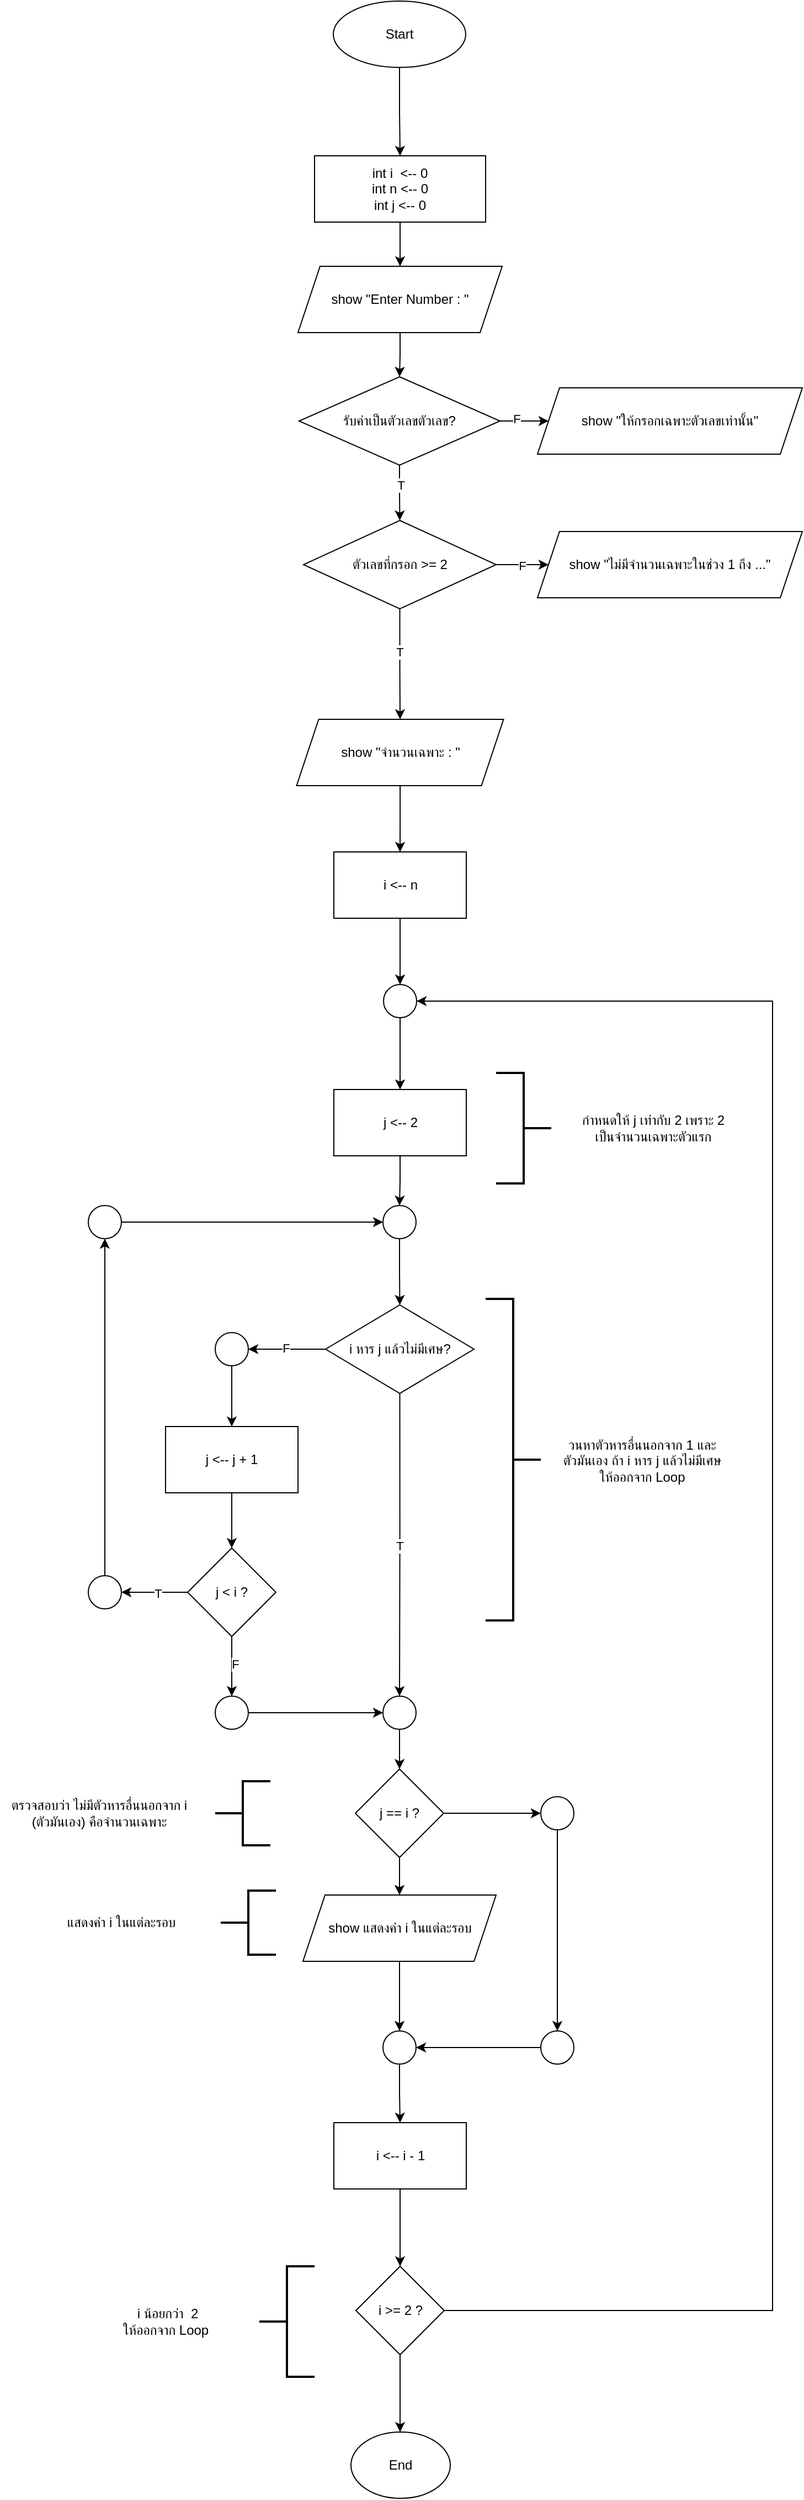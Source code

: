 <mxfile version="28.1.2">
  <diagram name="Page-1" id="lLhAy3V9YeZeUWqmXz8O">
    <mxGraphModel dx="4300" dy="2610" grid="1" gridSize="10" guides="1" tooltips="1" connect="1" arrows="1" fold="1" page="1" pageScale="1" pageWidth="850" pageHeight="1100" math="0" shadow="0">
      <root>
        <mxCell id="0" />
        <mxCell id="1" parent="0" />
        <mxCell id="26erQ_Vt4P8bGItdYbQo-84" value="" style="edgeStyle=orthogonalEdgeStyle;rounded=0;orthogonalLoop=1;jettySize=auto;html=1;" edge="1" parent="1" source="26erQ_Vt4P8bGItdYbQo-85" target="26erQ_Vt4P8bGItdYbQo-87">
          <mxGeometry relative="1" as="geometry" />
        </mxCell>
        <mxCell id="26erQ_Vt4P8bGItdYbQo-85" value="Start" style="ellipse;whiteSpace=wrap;html=1;" vertex="1" parent="1">
          <mxGeometry x="352" y="20" width="120" height="60" as="geometry" />
        </mxCell>
        <mxCell id="26erQ_Vt4P8bGItdYbQo-86" style="edgeStyle=orthogonalEdgeStyle;rounded=0;orthogonalLoop=1;jettySize=auto;html=1;exitX=0.5;exitY=1;exitDx=0;exitDy=0;entryX=0.5;entryY=0;entryDx=0;entryDy=0;" edge="1" parent="1" source="26erQ_Vt4P8bGItdYbQo-87" target="26erQ_Vt4P8bGItdYbQo-89">
          <mxGeometry relative="1" as="geometry" />
        </mxCell>
        <mxCell id="26erQ_Vt4P8bGItdYbQo-87" value="int i&amp;nbsp; &amp;lt;-- 0&lt;div&gt;&lt;span style=&quot;background-color: transparent; color: light-dark(rgb(0, 0, 0), rgb(255, 255, 255));&quot;&gt;int n &amp;lt;-- 0&lt;/span&gt;&lt;div&gt;&lt;span style=&quot;background-color: transparent; color: light-dark(rgb(0, 0, 0), rgb(255, 255, 255));&quot;&gt;int j &amp;lt;-- 0&lt;/span&gt;&lt;/div&gt;&lt;/div&gt;" style="whiteSpace=wrap;html=1;" vertex="1" parent="1">
          <mxGeometry x="335" y="160" width="155" height="60" as="geometry" />
        </mxCell>
        <mxCell id="26erQ_Vt4P8bGItdYbQo-88" value="" style="edgeStyle=orthogonalEdgeStyle;rounded=0;orthogonalLoop=1;jettySize=auto;html=1;" edge="1" parent="1" source="26erQ_Vt4P8bGItdYbQo-89" target="26erQ_Vt4P8bGItdYbQo-94">
          <mxGeometry relative="1" as="geometry" />
        </mxCell>
        <mxCell id="26erQ_Vt4P8bGItdYbQo-89" value="show &quot;Enter Number : &quot;" style="shape=parallelogram;perimeter=parallelogramPerimeter;whiteSpace=wrap;html=1;fixedSize=1;" vertex="1" parent="1">
          <mxGeometry x="320" y="260" width="185" height="60" as="geometry" />
        </mxCell>
        <mxCell id="26erQ_Vt4P8bGItdYbQo-90" value="" style="edgeStyle=orthogonalEdgeStyle;rounded=0;orthogonalLoop=1;jettySize=auto;html=1;" edge="1" parent="1" source="26erQ_Vt4P8bGItdYbQo-94" target="26erQ_Vt4P8bGItdYbQo-99">
          <mxGeometry relative="1" as="geometry" />
        </mxCell>
        <mxCell id="26erQ_Vt4P8bGItdYbQo-91" value="T" style="edgeLabel;html=1;align=center;verticalAlign=middle;resizable=0;points=[];" vertex="1" connectable="0" parent="26erQ_Vt4P8bGItdYbQo-90">
          <mxGeometry x="-0.284" y="1" relative="1" as="geometry">
            <mxPoint as="offset" />
          </mxGeometry>
        </mxCell>
        <mxCell id="26erQ_Vt4P8bGItdYbQo-92" style="edgeStyle=orthogonalEdgeStyle;rounded=0;orthogonalLoop=1;jettySize=auto;html=1;exitX=1;exitY=0.5;exitDx=0;exitDy=0;entryX=0;entryY=0.5;entryDx=0;entryDy=0;" edge="1" parent="1" source="26erQ_Vt4P8bGItdYbQo-94" target="26erQ_Vt4P8bGItdYbQo-100">
          <mxGeometry relative="1" as="geometry" />
        </mxCell>
        <mxCell id="26erQ_Vt4P8bGItdYbQo-93" value="F" style="edgeLabel;html=1;align=center;verticalAlign=middle;resizable=0;points=[];" vertex="1" connectable="0" parent="26erQ_Vt4P8bGItdYbQo-92">
          <mxGeometry x="-0.036" y="2" relative="1" as="geometry">
            <mxPoint as="offset" />
          </mxGeometry>
        </mxCell>
        <mxCell id="26erQ_Vt4P8bGItdYbQo-94" value="รับค่าเป็นตัวเลขตัวเลข?" style="rhombus;whiteSpace=wrap;html=1;" vertex="1" parent="1">
          <mxGeometry x="321" y="360" width="182" height="80" as="geometry" />
        </mxCell>
        <mxCell id="26erQ_Vt4P8bGItdYbQo-95" style="edgeStyle=orthogonalEdgeStyle;rounded=0;orthogonalLoop=1;jettySize=auto;html=1;exitX=1;exitY=0.5;exitDx=0;exitDy=0;entryX=0;entryY=0.5;entryDx=0;entryDy=0;" edge="1" parent="1" source="26erQ_Vt4P8bGItdYbQo-99" target="26erQ_Vt4P8bGItdYbQo-101">
          <mxGeometry relative="1" as="geometry" />
        </mxCell>
        <mxCell id="26erQ_Vt4P8bGItdYbQo-96" value="F" style="edgeLabel;html=1;align=center;verticalAlign=middle;resizable=0;points=[];" vertex="1" connectable="0" parent="26erQ_Vt4P8bGItdYbQo-95">
          <mxGeometry x="0.048" y="-1" relative="1" as="geometry">
            <mxPoint x="1" as="offset" />
          </mxGeometry>
        </mxCell>
        <mxCell id="26erQ_Vt4P8bGItdYbQo-97" value="" style="edgeStyle=orthogonalEdgeStyle;rounded=0;orthogonalLoop=1;jettySize=auto;html=1;entryX=0.5;entryY=0;entryDx=0;entryDy=0;" edge="1" parent="1" source="26erQ_Vt4P8bGItdYbQo-99" target="26erQ_Vt4P8bGItdYbQo-103">
          <mxGeometry relative="1" as="geometry">
            <mxPoint x="412" y="660" as="targetPoint" />
          </mxGeometry>
        </mxCell>
        <mxCell id="26erQ_Vt4P8bGItdYbQo-98" value="T" style="edgeLabel;html=1;align=center;verticalAlign=middle;resizable=0;points=[];" vertex="1" connectable="0" parent="26erQ_Vt4P8bGItdYbQo-97">
          <mxGeometry x="-0.224" y="-1" relative="1" as="geometry">
            <mxPoint as="offset" />
          </mxGeometry>
        </mxCell>
        <mxCell id="26erQ_Vt4P8bGItdYbQo-99" value="ตัวเลขที่กรอก &amp;gt;= 2" style="rhombus;whiteSpace=wrap;html=1;" vertex="1" parent="1">
          <mxGeometry x="325" y="490" width="174.5" height="80" as="geometry" />
        </mxCell>
        <mxCell id="26erQ_Vt4P8bGItdYbQo-100" value="&lt;span&gt;&lt;font face=&quot;Helvetica&quot; style=&quot;color: light-dark(rgb(0, 0, 0), rgb(255, 255, 255));&quot;&gt;show &quot;&lt;span style=&quot;white-space: pre;&quot;&gt;ให้กรอกเฉพาะตัวเลขเท่านั้น&lt;/span&gt;&quot;&lt;/font&gt;&lt;/span&gt;" style="shape=parallelogram;perimeter=parallelogramPerimeter;whiteSpace=wrap;html=1;fixedSize=1;" vertex="1" parent="1">
          <mxGeometry x="537" y="370" width="240" height="60" as="geometry" />
        </mxCell>
        <mxCell id="26erQ_Vt4P8bGItdYbQo-101" value="&lt;p&gt;&lt;font style=&quot;color: light-dark(rgb(0, 0, 0), rgb(255, 255, 255));&quot; face=&quot;Helvetica&quot;&gt;&lt;font style=&quot;&quot;&gt;show &quot;&lt;/font&gt;&lt;span style=&quot;white-space: pre;&quot;&gt;ไม่มีจำนวนเฉพาะในช่วง 1 ถึง ...&lt;/span&gt;&quot;&lt;/font&gt;&lt;/p&gt;" style="shape=parallelogram;perimeter=parallelogramPerimeter;whiteSpace=wrap;html=1;fixedSize=1;" vertex="1" parent="1">
          <mxGeometry x="537" y="500" width="240" height="60" as="geometry" />
        </mxCell>
        <mxCell id="26erQ_Vt4P8bGItdYbQo-102" value="" style="edgeStyle=orthogonalEdgeStyle;rounded=0;orthogonalLoop=1;jettySize=auto;html=1;" edge="1" parent="1" source="26erQ_Vt4P8bGItdYbQo-103" target="26erQ_Vt4P8bGItdYbQo-105">
          <mxGeometry relative="1" as="geometry" />
        </mxCell>
        <mxCell id="26erQ_Vt4P8bGItdYbQo-103" value="show &quot;จำนวนเฉพาะ : &quot;" style="shape=parallelogram;perimeter=parallelogramPerimeter;whiteSpace=wrap;html=1;fixedSize=1;" vertex="1" parent="1">
          <mxGeometry x="318.75" y="670" width="187.5" height="60" as="geometry" />
        </mxCell>
        <mxCell id="26erQ_Vt4P8bGItdYbQo-104" value="" style="edgeStyle=orthogonalEdgeStyle;rounded=0;orthogonalLoop=1;jettySize=auto;html=1;entryX=0.5;entryY=0;entryDx=0;entryDy=0;" edge="1" parent="1" source="26erQ_Vt4P8bGItdYbQo-105" target="26erQ_Vt4P8bGItdYbQo-167">
          <mxGeometry relative="1" as="geometry">
            <mxPoint x="413" y="907" as="targetPoint" />
          </mxGeometry>
        </mxCell>
        <mxCell id="26erQ_Vt4P8bGItdYbQo-105" value="i &amp;lt;-- n" style="whiteSpace=wrap;html=1;" vertex="1" parent="1">
          <mxGeometry x="352.5" y="790" width="120" height="60" as="geometry" />
        </mxCell>
        <mxCell id="26erQ_Vt4P8bGItdYbQo-143" value="End" style="ellipse;whiteSpace=wrap;html=1;" vertex="1" parent="1">
          <mxGeometry x="368" y="2220" width="90" height="60" as="geometry" />
        </mxCell>
        <mxCell id="26erQ_Vt4P8bGItdYbQo-169" value="" style="edgeStyle=orthogonalEdgeStyle;rounded=0;orthogonalLoop=1;jettySize=auto;html=1;" edge="1" parent="1" source="26erQ_Vt4P8bGItdYbQo-167" target="26erQ_Vt4P8bGItdYbQo-168">
          <mxGeometry relative="1" as="geometry" />
        </mxCell>
        <mxCell id="26erQ_Vt4P8bGItdYbQo-167" value="" style="ellipse;whiteSpace=wrap;html=1;" vertex="1" parent="1">
          <mxGeometry x="397.5" y="910" width="30" height="30" as="geometry" />
        </mxCell>
        <mxCell id="26erQ_Vt4P8bGItdYbQo-171" style="edgeStyle=orthogonalEdgeStyle;rounded=0;orthogonalLoop=1;jettySize=auto;html=1;exitX=0.5;exitY=1;exitDx=0;exitDy=0;entryX=0.5;entryY=0;entryDx=0;entryDy=0;" edge="1" parent="1" source="26erQ_Vt4P8bGItdYbQo-168" target="26erQ_Vt4P8bGItdYbQo-170">
          <mxGeometry relative="1" as="geometry" />
        </mxCell>
        <mxCell id="26erQ_Vt4P8bGItdYbQo-168" value="j &amp;lt;-- 2" style="whiteSpace=wrap;html=1;" vertex="1" parent="1">
          <mxGeometry x="352.5" y="1005" width="120" height="60" as="geometry" />
        </mxCell>
        <mxCell id="26erQ_Vt4P8bGItdYbQo-170" value="" style="ellipse;whiteSpace=wrap;html=1;" vertex="1" parent="1">
          <mxGeometry x="397" y="1110" width="30" height="30" as="geometry" />
        </mxCell>
        <mxCell id="26erQ_Vt4P8bGItdYbQo-172" value="" style="edgeStyle=orthogonalEdgeStyle;rounded=0;orthogonalLoop=1;jettySize=auto;html=1;exitX=0.5;exitY=1;exitDx=0;exitDy=0;" edge="1" parent="1" target="26erQ_Vt4P8bGItdYbQo-181" source="26erQ_Vt4P8bGItdYbQo-170">
          <mxGeometry relative="1" as="geometry">
            <mxPoint x="412.538" y="1250.002" as="sourcePoint" />
          </mxGeometry>
        </mxCell>
        <mxCell id="26erQ_Vt4P8bGItdYbQo-177" style="edgeStyle=orthogonalEdgeStyle;rounded=0;orthogonalLoop=1;jettySize=auto;html=1;exitX=0.5;exitY=1;exitDx=0;exitDy=0;entryX=0.5;entryY=0;entryDx=0;entryDy=0;" edge="1" parent="1" source="26erQ_Vt4P8bGItdYbQo-181" target="26erQ_Vt4P8bGItdYbQo-210">
          <mxGeometry relative="1" as="geometry">
            <mxPoint x="412" y="1550" as="targetPoint" />
          </mxGeometry>
        </mxCell>
        <mxCell id="26erQ_Vt4P8bGItdYbQo-178" value="T" style="edgeLabel;html=1;align=center;verticalAlign=middle;resizable=0;points=[];" vertex="1" connectable="0" parent="26erQ_Vt4P8bGItdYbQo-177">
          <mxGeometry x="0.006" y="1" relative="1" as="geometry">
            <mxPoint x="-1" as="offset" />
          </mxGeometry>
        </mxCell>
        <mxCell id="26erQ_Vt4P8bGItdYbQo-179" style="edgeStyle=orthogonalEdgeStyle;rounded=0;orthogonalLoop=1;jettySize=auto;html=1;exitX=0;exitY=0.5;exitDx=0;exitDy=0;entryX=1;entryY=0.5;entryDx=0;entryDy=0;" edge="1" parent="1" source="26erQ_Vt4P8bGItdYbQo-181" target="26erQ_Vt4P8bGItdYbQo-185">
          <mxGeometry relative="1" as="geometry" />
        </mxCell>
        <mxCell id="26erQ_Vt4P8bGItdYbQo-180" value="F" style="edgeLabel;html=1;align=center;verticalAlign=middle;resizable=0;points=[];" vertex="1" connectable="0" parent="26erQ_Vt4P8bGItdYbQo-179">
          <mxGeometry x="0.033" y="-1" relative="1" as="geometry">
            <mxPoint as="offset" />
          </mxGeometry>
        </mxCell>
        <mxCell id="26erQ_Vt4P8bGItdYbQo-181" value="i หาร j แล้วไม่มีเศษ?" style="rhombus;whiteSpace=wrap;html=1;" vertex="1" parent="1">
          <mxGeometry x="345" y="1200" width="134.5" height="80" as="geometry" />
        </mxCell>
        <mxCell id="26erQ_Vt4P8bGItdYbQo-224" style="edgeStyle=orthogonalEdgeStyle;rounded=0;orthogonalLoop=1;jettySize=auto;html=1;exitX=0.5;exitY=1;exitDx=0;exitDy=0;entryX=0.5;entryY=0;entryDx=0;entryDy=0;" edge="1" parent="1" source="26erQ_Vt4P8bGItdYbQo-182" target="26erQ_Vt4P8bGItdYbQo-189">
          <mxGeometry relative="1" as="geometry" />
        </mxCell>
        <mxCell id="26erQ_Vt4P8bGItdYbQo-182" value="j &amp;lt;-- j + 1" style="whiteSpace=wrap;html=1;" vertex="1" parent="1">
          <mxGeometry x="200" y="1310" width="120" height="60" as="geometry" />
        </mxCell>
        <mxCell id="26erQ_Vt4P8bGItdYbQo-223" style="edgeStyle=orthogonalEdgeStyle;rounded=0;orthogonalLoop=1;jettySize=auto;html=1;exitX=0.5;exitY=1;exitDx=0;exitDy=0;entryX=0.5;entryY=0;entryDx=0;entryDy=0;" edge="1" parent="1" source="26erQ_Vt4P8bGItdYbQo-185" target="26erQ_Vt4P8bGItdYbQo-182">
          <mxGeometry relative="1" as="geometry" />
        </mxCell>
        <mxCell id="26erQ_Vt4P8bGItdYbQo-185" value="" style="ellipse;whiteSpace=wrap;html=1;" vertex="1" parent="1">
          <mxGeometry x="245" y="1225" width="30" height="30" as="geometry" />
        </mxCell>
        <mxCell id="26erQ_Vt4P8bGItdYbQo-225" style="edgeStyle=orthogonalEdgeStyle;rounded=0;orthogonalLoop=1;jettySize=auto;html=1;exitX=0.5;exitY=1;exitDx=0;exitDy=0;entryX=0.5;entryY=0;entryDx=0;entryDy=0;" edge="1" parent="1" source="26erQ_Vt4P8bGItdYbQo-189" target="26erQ_Vt4P8bGItdYbQo-226">
          <mxGeometry relative="1" as="geometry">
            <mxPoint x="260" y="1550" as="targetPoint" />
          </mxGeometry>
        </mxCell>
        <mxCell id="26erQ_Vt4P8bGItdYbQo-244" value="F" style="edgeLabel;html=1;align=center;verticalAlign=middle;resizable=0;points=[];" vertex="1" connectable="0" parent="26erQ_Vt4P8bGItdYbQo-225">
          <mxGeometry x="-0.093" y="3" relative="1" as="geometry">
            <mxPoint as="offset" />
          </mxGeometry>
        </mxCell>
        <mxCell id="26erQ_Vt4P8bGItdYbQo-228" style="edgeStyle=orthogonalEdgeStyle;rounded=0;orthogonalLoop=1;jettySize=auto;html=1;exitX=0;exitY=0.5;exitDx=0;exitDy=0;entryX=1;entryY=0.5;entryDx=0;entryDy=0;" edge="1" parent="1" source="26erQ_Vt4P8bGItdYbQo-189" target="26erQ_Vt4P8bGItdYbQo-229">
          <mxGeometry relative="1" as="geometry">
            <mxPoint x="170" y="1460.211" as="targetPoint" />
          </mxGeometry>
        </mxCell>
        <mxCell id="26erQ_Vt4P8bGItdYbQo-245" value="T" style="edgeLabel;html=1;align=center;verticalAlign=middle;resizable=0;points=[];" vertex="1" connectable="0" parent="26erQ_Vt4P8bGItdYbQo-228">
          <mxGeometry x="-0.081" y="1" relative="1" as="geometry">
            <mxPoint as="offset" />
          </mxGeometry>
        </mxCell>
        <mxCell id="26erQ_Vt4P8bGItdYbQo-189" value="j &amp;lt; i ?" style="rhombus;whiteSpace=wrap;html=1;" vertex="1" parent="1">
          <mxGeometry x="220" y="1420" width="80" height="80" as="geometry" />
        </mxCell>
        <mxCell id="26erQ_Vt4P8bGItdYbQo-200" style="edgeStyle=orthogonalEdgeStyle;rounded=0;orthogonalLoop=1;jettySize=auto;html=1;exitX=0.5;exitY=1;exitDx=0;exitDy=0;entryX=0.5;entryY=0;entryDx=0;entryDy=0;" edge="1" parent="1" source="26erQ_Vt4P8bGItdYbQo-198" target="26erQ_Vt4P8bGItdYbQo-199">
          <mxGeometry relative="1" as="geometry" />
        </mxCell>
        <mxCell id="26erQ_Vt4P8bGItdYbQo-218" style="edgeStyle=orthogonalEdgeStyle;rounded=0;orthogonalLoop=1;jettySize=auto;html=1;exitX=1;exitY=0.5;exitDx=0;exitDy=0;entryX=0;entryY=0.5;entryDx=0;entryDy=0;" edge="1" parent="1" source="26erQ_Vt4P8bGItdYbQo-198" target="26erQ_Vt4P8bGItdYbQo-219">
          <mxGeometry relative="1" as="geometry">
            <mxPoint x="520" y="1659.714" as="targetPoint" />
          </mxGeometry>
        </mxCell>
        <mxCell id="26erQ_Vt4P8bGItdYbQo-198" value="j == i ?" style="rhombus;whiteSpace=wrap;html=1;" vertex="1" parent="1">
          <mxGeometry x="372" y="1620" width="80" height="80" as="geometry" />
        </mxCell>
        <mxCell id="26erQ_Vt4P8bGItdYbQo-216" style="edgeStyle=orthogonalEdgeStyle;rounded=0;orthogonalLoop=1;jettySize=auto;html=1;exitX=0.5;exitY=1;exitDx=0;exitDy=0;entryX=0.5;entryY=0;entryDx=0;entryDy=0;" edge="1" parent="1" source="26erQ_Vt4P8bGItdYbQo-199" target="26erQ_Vt4P8bGItdYbQo-215">
          <mxGeometry relative="1" as="geometry" />
        </mxCell>
        <mxCell id="26erQ_Vt4P8bGItdYbQo-199" value="show แสดงค่า i ในแต่ละรอบ" style="shape=parallelogram;perimeter=parallelogramPerimeter;whiteSpace=wrap;html=1;fixedSize=1;" vertex="1" parent="1">
          <mxGeometry x="324.5" y="1734" width="175" height="60" as="geometry" />
        </mxCell>
        <mxCell id="26erQ_Vt4P8bGItdYbQo-204" value="" style="edgeStyle=orthogonalEdgeStyle;rounded=0;orthogonalLoop=1;jettySize=auto;html=1;" edge="1" parent="1" source="26erQ_Vt4P8bGItdYbQo-201" target="26erQ_Vt4P8bGItdYbQo-203">
          <mxGeometry relative="1" as="geometry" />
        </mxCell>
        <mxCell id="26erQ_Vt4P8bGItdYbQo-201" value="i &amp;lt;-- i - 1" style="whiteSpace=wrap;html=1;" vertex="1" parent="1">
          <mxGeometry x="352.5" y="1940" width="120" height="60" as="geometry" />
        </mxCell>
        <mxCell id="26erQ_Vt4P8bGItdYbQo-205" style="edgeStyle=orthogonalEdgeStyle;rounded=0;orthogonalLoop=1;jettySize=auto;html=1;exitX=0.5;exitY=1;exitDx=0;exitDy=0;entryX=0.5;entryY=0;entryDx=0;entryDy=0;" edge="1" parent="1" source="26erQ_Vt4P8bGItdYbQo-203">
          <mxGeometry relative="1" as="geometry">
            <mxPoint x="412.5" y="2220" as="targetPoint" />
          </mxGeometry>
        </mxCell>
        <mxCell id="26erQ_Vt4P8bGItdYbQo-206" style="edgeStyle=orthogonalEdgeStyle;rounded=0;orthogonalLoop=1;jettySize=auto;html=1;entryX=1;entryY=0.5;entryDx=0;entryDy=0;exitX=1;exitY=0.5;exitDx=0;exitDy=0;" edge="1" parent="1" source="26erQ_Vt4P8bGItdYbQo-203" target="26erQ_Vt4P8bGItdYbQo-167">
          <mxGeometry relative="1" as="geometry">
            <mxPoint x="452" y="1910" as="sourcePoint" />
            <Array as="points">
              <mxPoint x="750" y="2110" />
              <mxPoint x="750" y="925" />
            </Array>
          </mxGeometry>
        </mxCell>
        <mxCell id="26erQ_Vt4P8bGItdYbQo-203" value="i &amp;gt;= 2 ?" style="rhombus;whiteSpace=wrap;html=1;" vertex="1" parent="1">
          <mxGeometry x="372.5" y="2070" width="80" height="80" as="geometry" />
        </mxCell>
        <mxCell id="26erQ_Vt4P8bGItdYbQo-211" style="edgeStyle=orthogonalEdgeStyle;rounded=0;orthogonalLoop=1;jettySize=auto;html=1;exitX=0.5;exitY=1;exitDx=0;exitDy=0;entryX=0.5;entryY=0;entryDx=0;entryDy=0;" edge="1" parent="1" source="26erQ_Vt4P8bGItdYbQo-210" target="26erQ_Vt4P8bGItdYbQo-198">
          <mxGeometry relative="1" as="geometry" />
        </mxCell>
        <mxCell id="26erQ_Vt4P8bGItdYbQo-210" value="" style="ellipse;whiteSpace=wrap;html=1;" vertex="1" parent="1">
          <mxGeometry x="397" y="1554" width="30" height="30" as="geometry" />
        </mxCell>
        <mxCell id="26erQ_Vt4P8bGItdYbQo-217" style="edgeStyle=orthogonalEdgeStyle;rounded=0;orthogonalLoop=1;jettySize=auto;html=1;exitX=0.5;exitY=1;exitDx=0;exitDy=0;entryX=0.5;entryY=0;entryDx=0;entryDy=0;" edge="1" parent="1" source="26erQ_Vt4P8bGItdYbQo-215" target="26erQ_Vt4P8bGItdYbQo-201">
          <mxGeometry relative="1" as="geometry" />
        </mxCell>
        <mxCell id="26erQ_Vt4P8bGItdYbQo-215" value="" style="ellipse;whiteSpace=wrap;html=1;" vertex="1" parent="1">
          <mxGeometry x="397" y="1857" width="30" height="30" as="geometry" />
        </mxCell>
        <mxCell id="26erQ_Vt4P8bGItdYbQo-221" style="edgeStyle=orthogonalEdgeStyle;rounded=0;orthogonalLoop=1;jettySize=auto;html=1;exitX=0.5;exitY=1;exitDx=0;exitDy=0;entryX=0.5;entryY=0;entryDx=0;entryDy=0;" edge="1" parent="1" source="26erQ_Vt4P8bGItdYbQo-219" target="26erQ_Vt4P8bGItdYbQo-220">
          <mxGeometry relative="1" as="geometry" />
        </mxCell>
        <mxCell id="26erQ_Vt4P8bGItdYbQo-219" value="" style="ellipse;whiteSpace=wrap;html=1;" vertex="1" parent="1">
          <mxGeometry x="540" y="1645" width="30" height="30" as="geometry" />
        </mxCell>
        <mxCell id="26erQ_Vt4P8bGItdYbQo-222" style="edgeStyle=orthogonalEdgeStyle;rounded=0;orthogonalLoop=1;jettySize=auto;html=1;exitX=0;exitY=0.5;exitDx=0;exitDy=0;entryX=1;entryY=0.5;entryDx=0;entryDy=0;" edge="1" parent="1" source="26erQ_Vt4P8bGItdYbQo-220" target="26erQ_Vt4P8bGItdYbQo-215">
          <mxGeometry relative="1" as="geometry" />
        </mxCell>
        <mxCell id="26erQ_Vt4P8bGItdYbQo-220" value="" style="ellipse;whiteSpace=wrap;html=1;" vertex="1" parent="1">
          <mxGeometry x="540" y="1857" width="30" height="30" as="geometry" />
        </mxCell>
        <mxCell id="26erQ_Vt4P8bGItdYbQo-227" style="edgeStyle=orthogonalEdgeStyle;rounded=0;orthogonalLoop=1;jettySize=auto;html=1;exitX=1;exitY=0.5;exitDx=0;exitDy=0;entryX=0;entryY=0.5;entryDx=0;entryDy=0;" edge="1" parent="1" source="26erQ_Vt4P8bGItdYbQo-226" target="26erQ_Vt4P8bGItdYbQo-210">
          <mxGeometry relative="1" as="geometry" />
        </mxCell>
        <mxCell id="26erQ_Vt4P8bGItdYbQo-226" value="" style="ellipse;whiteSpace=wrap;html=1;" vertex="1" parent="1">
          <mxGeometry x="245" y="1554" width="30" height="30" as="geometry" />
        </mxCell>
        <mxCell id="26erQ_Vt4P8bGItdYbQo-231" style="edgeStyle=orthogonalEdgeStyle;rounded=0;orthogonalLoop=1;jettySize=auto;html=1;exitX=0.5;exitY=0;exitDx=0;exitDy=0;entryX=0.5;entryY=1;entryDx=0;entryDy=0;" edge="1" parent="1" source="26erQ_Vt4P8bGItdYbQo-229" target="26erQ_Vt4P8bGItdYbQo-230">
          <mxGeometry relative="1" as="geometry" />
        </mxCell>
        <mxCell id="26erQ_Vt4P8bGItdYbQo-229" value="" style="ellipse;whiteSpace=wrap;html=1;" vertex="1" parent="1">
          <mxGeometry x="130" y="1445" width="30" height="30" as="geometry" />
        </mxCell>
        <mxCell id="26erQ_Vt4P8bGItdYbQo-233" style="edgeStyle=orthogonalEdgeStyle;rounded=0;orthogonalLoop=1;jettySize=auto;html=1;exitX=1;exitY=0.5;exitDx=0;exitDy=0;entryX=0;entryY=0.5;entryDx=0;entryDy=0;" edge="1" parent="1" source="26erQ_Vt4P8bGItdYbQo-230" target="26erQ_Vt4P8bGItdYbQo-170">
          <mxGeometry relative="1" as="geometry" />
        </mxCell>
        <mxCell id="26erQ_Vt4P8bGItdYbQo-230" value="" style="ellipse;whiteSpace=wrap;html=1;" vertex="1" parent="1">
          <mxGeometry x="130" y="1110" width="30" height="30" as="geometry" />
        </mxCell>
        <mxCell id="26erQ_Vt4P8bGItdYbQo-234" value="" style="strokeWidth=2;html=1;shape=mxgraph.flowchart.annotation_2;align=left;labelPosition=right;pointerEvents=1;rotation=0;" vertex="1" parent="1">
          <mxGeometry x="245" y="1631" width="50" height="58" as="geometry" />
        </mxCell>
        <mxCell id="26erQ_Vt4P8bGItdYbQo-235" value="ตรวจสอบว่า ไม่มีตัวหารอื่นนอกจาก i (ตัวมันเอง) คือจำนวนเฉพาะ" style="text;html=1;align=center;verticalAlign=middle;whiteSpace=wrap;rounded=0;" vertex="1" parent="1">
          <mxGeometry x="50" y="1645" width="180" height="30" as="geometry" />
        </mxCell>
        <mxCell id="26erQ_Vt4P8bGItdYbQo-236" value="" style="strokeWidth=2;html=1;shape=mxgraph.flowchart.annotation_2;align=left;labelPosition=right;pointerEvents=1;rotation=0;" vertex="1" parent="1">
          <mxGeometry x="250" y="1730" width="50" height="58" as="geometry" />
        </mxCell>
        <mxCell id="26erQ_Vt4P8bGItdYbQo-237" value="แสดงค่า i ในแต่ละรอบ" style="text;html=1;align=center;verticalAlign=middle;whiteSpace=wrap;rounded=0;" vertex="1" parent="1">
          <mxGeometry x="70" y="1744" width="180" height="30" as="geometry" />
        </mxCell>
        <mxCell id="26erQ_Vt4P8bGItdYbQo-238" value="" style="strokeWidth=2;html=1;shape=mxgraph.flowchart.annotation_2;align=left;labelPosition=right;pointerEvents=1;rotation=-180;" vertex="1" parent="1">
          <mxGeometry x="490" y="1194.5" width="50" height="291" as="geometry" />
        </mxCell>
        <mxCell id="26erQ_Vt4P8bGItdYbQo-239" value="วนหาตัวหารอื่นนอกจาก 1 และ ตัวมันเอง ถ้า i หาร j แล้วไม่มีเศษ ให้ออกจาก Loop" style="text;html=1;align=center;verticalAlign=middle;whiteSpace=wrap;rounded=0;" vertex="1" parent="1">
          <mxGeometry x="557" y="1325.54" width="150" height="30" as="geometry" />
        </mxCell>
        <mxCell id="26erQ_Vt4P8bGItdYbQo-240" value="" style="strokeWidth=2;html=1;shape=mxgraph.flowchart.annotation_2;align=left;labelPosition=right;pointerEvents=1;rotation=-180;" vertex="1" parent="1">
          <mxGeometry x="499.5" y="990" width="50" height="100" as="geometry" />
        </mxCell>
        <mxCell id="26erQ_Vt4P8bGItdYbQo-241" value="กำหนดให้ j เท่ากับ 2 เพราะ 2 เป็นจำนวนเฉพาะตัวแรก" style="text;html=1;align=center;verticalAlign=middle;whiteSpace=wrap;rounded=0;" vertex="1" parent="1">
          <mxGeometry x="566.5" y="1025" width="150" height="30" as="geometry" />
        </mxCell>
        <mxCell id="26erQ_Vt4P8bGItdYbQo-242" value="" style="strokeWidth=2;html=1;shape=mxgraph.flowchart.annotation_2;align=left;labelPosition=right;pointerEvents=1;" vertex="1" parent="1">
          <mxGeometry x="285" y="2070" width="50" height="100" as="geometry" />
        </mxCell>
        <mxCell id="26erQ_Vt4P8bGItdYbQo-243" value="i น้อยกว่า&amp;nbsp; 2&lt;div&gt;ให้ออกจาก Loop&lt;span style=&quot;background-color: transparent; color: light-dark(rgb(0, 0, 0), rgb(255, 255, 255));&quot;&gt;&amp;nbsp;&lt;/span&gt;&lt;/div&gt;" style="text;html=1;align=center;verticalAlign=middle;whiteSpace=wrap;rounded=0;" vertex="1" parent="1">
          <mxGeometry x="127" y="2105" width="150" height="30" as="geometry" />
        </mxCell>
      </root>
    </mxGraphModel>
  </diagram>
</mxfile>
